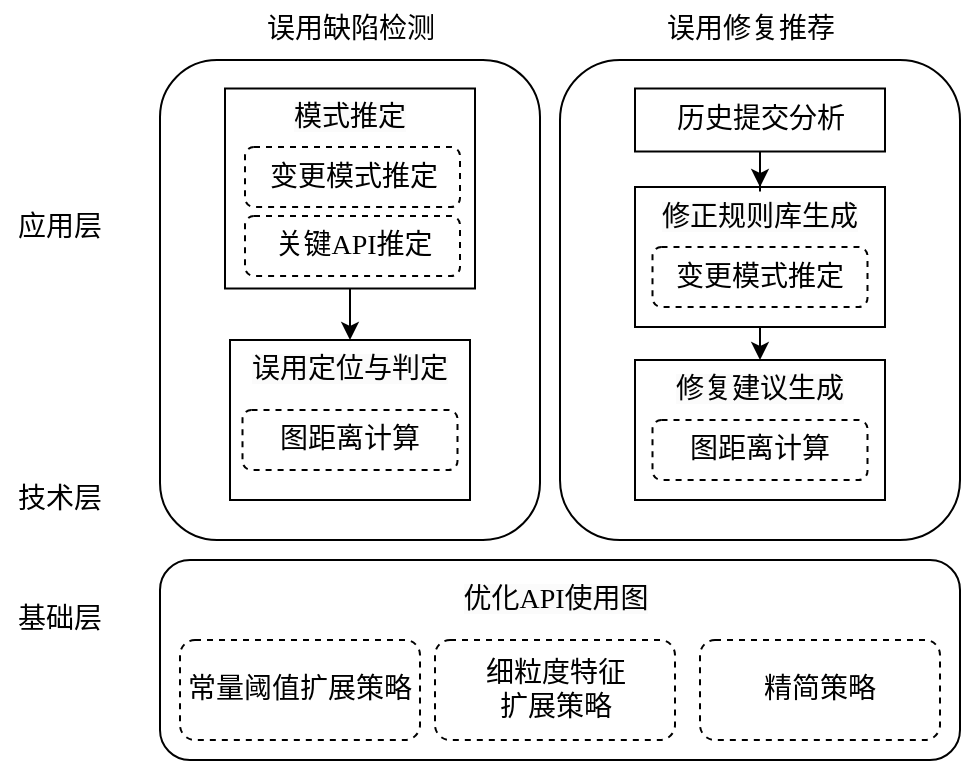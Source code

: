 <mxfile version="24.3.1" type="github">
  <diagram name="第 1 页" id="8a-9v8xuM8Dy89i8Rbkq">
    <mxGraphModel dx="1644" dy="903" grid="1" gridSize="10" guides="1" tooltips="1" connect="1" arrows="1" fold="1" page="1" pageScale="1" pageWidth="827" pageHeight="1169" math="0" shadow="0">
      <root>
        <mxCell id="0" />
        <mxCell id="1" parent="0" />
        <mxCell id="JvsKqhQAbY9GM_NtxrO8-1" value="" style="rounded=1;whiteSpace=wrap;html=1;fontFamily=宋体-简;fontSize=14;" parent="1" vertex="1">
          <mxGeometry x="340" y="290" width="200" height="240" as="geometry" />
        </mxCell>
        <mxCell id="Y7iztjV5FLh4-UJOSg3i-15" value="" style="rounded=1;whiteSpace=wrap;html=1;fontFamily=宋体-简;fontSize=14;" parent="1" vertex="1">
          <mxGeometry x="140" y="290" width="190" height="240" as="geometry" />
        </mxCell>
        <mxCell id="Y7iztjV5FLh4-UJOSg3i-11" value="" style="rounded=0;whiteSpace=wrap;html=1;fontFamily=宋体-简;fontSize=14;" parent="1" vertex="1">
          <mxGeometry x="377.5" y="440" width="125" height="70" as="geometry" />
        </mxCell>
        <mxCell id="Y7iztjV5FLh4-UJOSg3i-14" value="" style="rounded=0;whiteSpace=wrap;html=1;fontFamily=宋体-简;fontSize=14;" parent="1" vertex="1">
          <mxGeometry x="175" y="430" width="120" height="80" as="geometry" />
        </mxCell>
        <mxCell id="Y7iztjV5FLh4-UJOSg3i-18" value="误用缺陷检测" style="text;html=1;align=center;verticalAlign=middle;whiteSpace=wrap;rounded=0;fontFamily=宋体-简;fontSize=14;" parent="1" vertex="1">
          <mxGeometry x="182.5" y="260" width="105" height="30" as="geometry" />
        </mxCell>
        <mxCell id="Y7iztjV5FLh4-UJOSg3i-19" value="误用修复推荐" style="text;html=1;align=center;verticalAlign=middle;whiteSpace=wrap;rounded=0;fontFamily=宋体-简;fontSize=14;" parent="1" vertex="1">
          <mxGeometry x="387.5" y="260" width="95" height="30" as="geometry" />
        </mxCell>
        <mxCell id="IPG4iHUT1SF-epVdFXEr-2" value="" style="rounded=1;whiteSpace=wrap;html=1;fontFamily=宋体-简;fontSize=14;" parent="1" vertex="1">
          <mxGeometry x="140" y="540" width="400" height="100" as="geometry" />
        </mxCell>
        <mxCell id="IPG4iHUT1SF-epVdFXEr-8" value="图距离计算" style="rounded=1;whiteSpace=wrap;html=1;fontFamily=宋体-简;fontSize=14;dashed=1;" parent="1" vertex="1">
          <mxGeometry x="181.25" y="465" width="107.5" height="30" as="geometry" />
        </mxCell>
        <mxCell id="IPG4iHUT1SF-epVdFXEr-11" value="基础层" style="text;html=1;align=center;verticalAlign=middle;whiteSpace=wrap;rounded=0;fontFamily=宋体-简;fontSize=14;" parent="1" vertex="1">
          <mxGeometry x="60" y="555" width="60" height="30" as="geometry" />
        </mxCell>
        <mxCell id="IPG4iHUT1SF-epVdFXEr-12" value="技术层" style="text;html=1;align=center;verticalAlign=middle;whiteSpace=wrap;rounded=0;fontFamily=宋体-简;fontSize=14;" parent="1" vertex="1">
          <mxGeometry x="60" y="495" width="60" height="30" as="geometry" />
        </mxCell>
        <mxCell id="IPG4iHUT1SF-epVdFXEr-13" value="应用层" style="text;html=1;align=center;verticalAlign=middle;whiteSpace=wrap;rounded=0;fontFamily=宋体-简;fontSize=14;" parent="1" vertex="1">
          <mxGeometry x="60" y="358.5" width="60" height="30" as="geometry" />
        </mxCell>
        <mxCell id="sD6JeU3PSlGkvY1KBa5A-5" value="" style="edgeStyle=orthogonalEdgeStyle;rounded=0;orthogonalLoop=1;jettySize=auto;html=1;" edge="1" parent="1" source="OpnrRFy9IsakW-a11sn6-1" target="Y7iztjV5FLh4-UJOSg3i-14">
          <mxGeometry relative="1" as="geometry" />
        </mxCell>
        <mxCell id="sD6JeU3PSlGkvY1KBa5A-1" value="&lt;span style=&quot;color: rgb(0, 0, 0); font-family: 宋体-简; font-size: 14px; font-style: normal; font-variant-ligatures: normal; font-variant-caps: normal; font-weight: 400; letter-spacing: normal; orphans: 2; text-indent: 0px; text-transform: none; widows: 2; word-spacing: 0px; -webkit-text-stroke-width: 0px; white-space: normal; background-color: rgb(251, 251, 251); text-decoration-thickness: initial; text-decoration-style: initial; text-decoration-color: initial; float: none; display: inline !important;&quot;&gt;优化API使用图&lt;/span&gt;" style="text;whiteSpace=wrap;html=1;align=center;" vertex="1" parent="1">
          <mxGeometry x="242.5" y="545" width="190" height="40" as="geometry" />
        </mxCell>
        <mxCell id="sD6JeU3PSlGkvY1KBa5A-2" value="常量阈值扩展策略" style="rounded=1;whiteSpace=wrap;html=1;fontFamily=宋体-简;fontSize=14;dashed=1;" vertex="1" parent="1">
          <mxGeometry x="150" y="580" width="120" height="50" as="geometry" />
        </mxCell>
        <mxCell id="sD6JeU3PSlGkvY1KBa5A-3" value="细粒度特征&lt;div&gt;扩展策略&lt;/div&gt;" style="rounded=1;whiteSpace=wrap;html=1;fontFamily=宋体-简;fontSize=14;dashed=1;" vertex="1" parent="1">
          <mxGeometry x="277.5" y="580" width="120" height="50" as="geometry" />
        </mxCell>
        <mxCell id="sD6JeU3PSlGkvY1KBa5A-4" value="精简策略" style="rounded=1;whiteSpace=wrap;html=1;fontFamily=宋体-简;fontSize=14;dashed=1;" vertex="1" parent="1">
          <mxGeometry x="410" y="580" width="120" height="50" as="geometry" />
        </mxCell>
        <mxCell id="OpnrRFy9IsakW-a11sn6-1" value="" style="rounded=0;whiteSpace=wrap;html=1;fontFamily=宋体-简;fontSize=14;" parent="1" vertex="1">
          <mxGeometry x="172.5" y="304.25" width="125" height="100" as="geometry" />
        </mxCell>
        <mxCell id="sD6JeU3PSlGkvY1KBa5A-6" value="&lt;span style=&quot;color: rgb(0, 0, 0); font-family: 宋体-简; font-size: 14px; font-style: normal; font-variant-ligatures: normal; font-variant-caps: normal; font-weight: 400; letter-spacing: normal; orphans: 2; text-indent: 0px; text-transform: none; widows: 2; word-spacing: 0px; -webkit-text-stroke-width: 0px; white-space: normal; background-color: rgb(251, 251, 251); text-decoration-thickness: initial; text-decoration-style: initial; text-decoration-color: initial; float: none; display: inline !important;&quot;&gt;模式推定&lt;/span&gt;" style="text;whiteSpace=wrap;html=1;align=center;" vertex="1" parent="1">
          <mxGeometry x="190" y="304.25" width="90" height="40" as="geometry" />
        </mxCell>
        <mxCell id="IPG4iHUT1SF-epVdFXEr-7" value="关键API推定" style="rounded=1;whiteSpace=wrap;html=1;fontFamily=宋体-简;fontSize=14;dashed=1;" parent="1" vertex="1">
          <mxGeometry x="182.5" y="368" width="107.5" height="30" as="geometry" />
        </mxCell>
        <mxCell id="IPG4iHUT1SF-epVdFXEr-6" value="变更模式推定" style="rounded=1;whiteSpace=wrap;html=1;fontFamily=宋体-简;fontSize=14;dashed=1;" parent="1" vertex="1">
          <mxGeometry x="182.5" y="333.5" width="107.5" height="30" as="geometry" />
        </mxCell>
        <mxCell id="sD6JeU3PSlGkvY1KBa5A-8" value="&lt;span style=&quot;color: rgb(0, 0, 0); font-family: 宋体-简; font-size: 14px; font-style: normal; font-variant-ligatures: normal; font-variant-caps: normal; font-weight: 400; letter-spacing: normal; orphans: 2; text-indent: 0px; text-transform: none; widows: 2; word-spacing: 0px; -webkit-text-stroke-width: 0px; white-space: normal; background-color: rgb(251, 251, 251); text-decoration-thickness: initial; text-decoration-style: initial; text-decoration-color: initial; float: none; display: inline !important;&quot;&gt;误用定位与判定&lt;/span&gt;" style="text;whiteSpace=wrap;html=1;align=center;" vertex="1" parent="1">
          <mxGeometry x="176.25" y="430" width="117.5" height="40" as="geometry" />
        </mxCell>
        <mxCell id="sD6JeU3PSlGkvY1KBa5A-12" value="" style="group" vertex="1" connectable="0" parent="1">
          <mxGeometry x="377.5" y="353.5" width="125" height="70" as="geometry" />
        </mxCell>
        <mxCell id="OpnrRFy9IsakW-a11sn6-2" value="" style="rounded=0;whiteSpace=wrap;html=1;fontFamily=宋体-简;fontSize=14;" parent="sD6JeU3PSlGkvY1KBa5A-12" vertex="1">
          <mxGeometry width="125" height="70" as="geometry" />
        </mxCell>
        <mxCell id="sD6JeU3PSlGkvY1KBa5A-9" value="&lt;span style=&quot;color: rgb(0, 0, 0); font-family: 宋体-简; font-size: 14px; font-style: normal; font-variant-ligatures: normal; font-variant-caps: normal; font-weight: 400; letter-spacing: normal; orphans: 2; text-indent: 0px; text-transform: none; widows: 2; word-spacing: 0px; -webkit-text-stroke-width: 0px; white-space: normal; background-color: rgb(251, 251, 251); text-decoration-thickness: initial; text-decoration-style: initial; text-decoration-color: initial; float: none; display: inline !important;&quot;&gt;修正规则库生成&lt;/span&gt;" style="text;whiteSpace=wrap;html=1;align=center;" vertex="1" parent="sD6JeU3PSlGkvY1KBa5A-12">
          <mxGeometry x="2.5" width="120" height="30" as="geometry" />
        </mxCell>
        <mxCell id="sD6JeU3PSlGkvY1KBa5A-10" value="变更模式推定" style="rounded=1;whiteSpace=wrap;html=1;fontFamily=宋体-简;fontSize=14;dashed=1;" vertex="1" parent="sD6JeU3PSlGkvY1KBa5A-12">
          <mxGeometry x="8.75" y="30" width="107.5" height="30" as="geometry" />
        </mxCell>
        <mxCell id="sD6JeU3PSlGkvY1KBa5A-14" style="edgeStyle=orthogonalEdgeStyle;rounded=0;orthogonalLoop=1;jettySize=auto;html=1;" edge="1" parent="1" source="sD6JeU3PSlGkvY1KBa5A-13" target="sD6JeU3PSlGkvY1KBa5A-9">
          <mxGeometry relative="1" as="geometry" />
        </mxCell>
        <mxCell id="sD6JeU3PSlGkvY1KBa5A-13" value="历史提交分析" style="rounded=0;whiteSpace=wrap;html=1;fontFamily=宋体-简;fontSize=14;" vertex="1" parent="1">
          <mxGeometry x="377.5" y="304.25" width="125" height="31.5" as="geometry" />
        </mxCell>
        <mxCell id="sD6JeU3PSlGkvY1KBa5A-15" style="edgeStyle=orthogonalEdgeStyle;rounded=0;orthogonalLoop=1;jettySize=auto;html=1;exitX=0.5;exitY=1;exitDx=0;exitDy=0;entryX=0.5;entryY=0;entryDx=0;entryDy=0;" edge="1" parent="1" source="OpnrRFy9IsakW-a11sn6-2" target="Y7iztjV5FLh4-UJOSg3i-11">
          <mxGeometry relative="1" as="geometry" />
        </mxCell>
        <mxCell id="sD6JeU3PSlGkvY1KBa5A-16" value="&lt;span style=&quot;color: rgb(0, 0, 0); font-family: 宋体-简; font-size: 14px; font-style: normal; font-variant-ligatures: normal; font-variant-caps: normal; font-weight: 400; letter-spacing: normal; orphans: 2; text-indent: 0px; text-transform: none; widows: 2; word-spacing: 0px; -webkit-text-stroke-width: 0px; white-space: normal; background-color: rgb(251, 251, 251); text-decoration-thickness: initial; text-decoration-style: initial; text-decoration-color: initial; float: none; display: inline !important;&quot;&gt;修复建议生成&lt;/span&gt;" style="text;whiteSpace=wrap;html=1;align=center;" vertex="1" parent="1">
          <mxGeometry x="380" y="440" width="120" height="40" as="geometry" />
        </mxCell>
        <mxCell id="sD6JeU3PSlGkvY1KBa5A-17" value="图距离计算" style="rounded=1;whiteSpace=wrap;html=1;fontFamily=宋体-简;fontSize=14;dashed=1;" vertex="1" parent="1">
          <mxGeometry x="386.25" y="470" width="107.5" height="30" as="geometry" />
        </mxCell>
      </root>
    </mxGraphModel>
  </diagram>
</mxfile>
